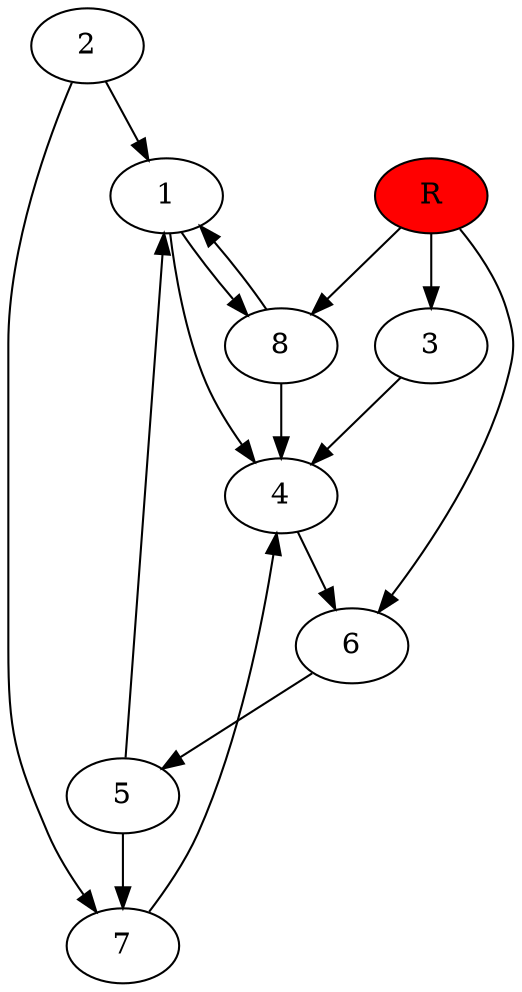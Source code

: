 digraph prb20477 {
	1
	2
	3
	4
	5
	6
	7
	8
	R [fillcolor="#ff0000" style=filled]
	1 -> 4
	1 -> 8
	2 -> 1
	2 -> 7
	3 -> 4
	4 -> 6
	5 -> 1
	5 -> 7
	6 -> 5
	7 -> 4
	8 -> 1
	8 -> 4
	R -> 3
	R -> 6
	R -> 8
}

